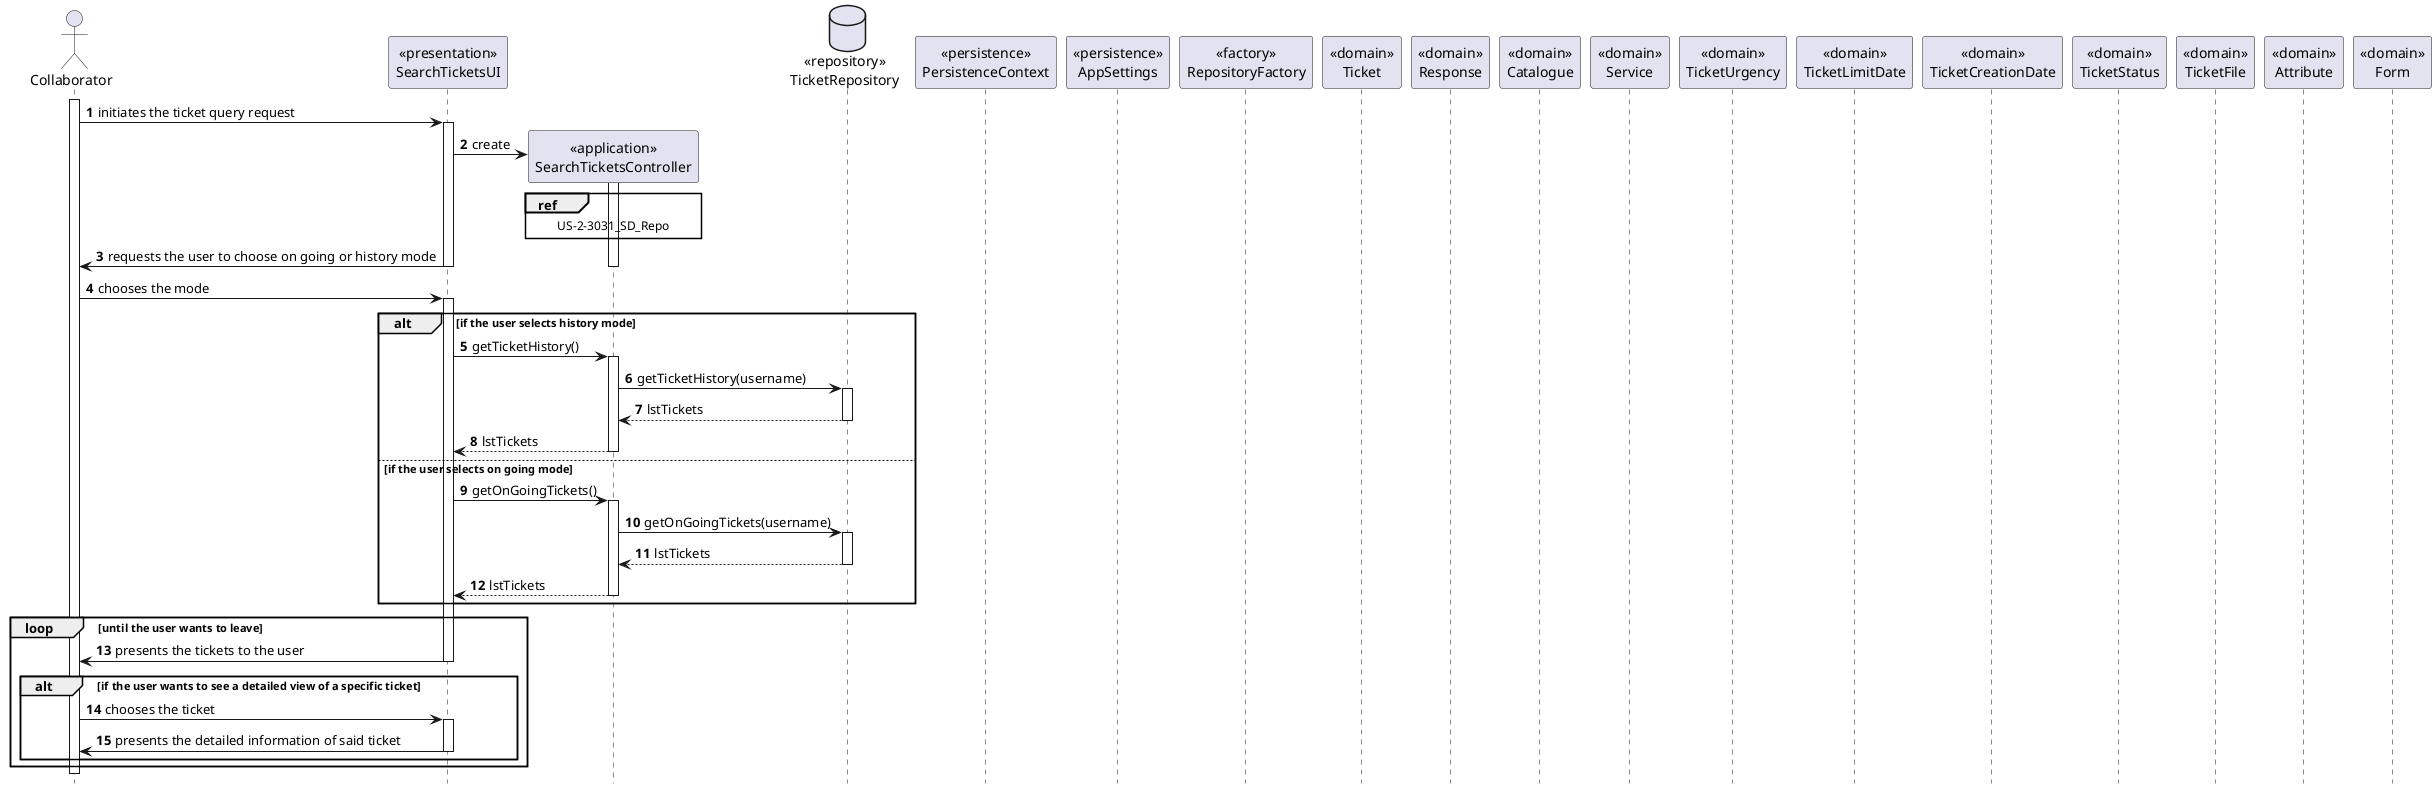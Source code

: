 @startuml
autonumber
hide footbox

actor "Collaborator" as COLLAB

participant "<<presentation>>\nSearchTicketsUI" as UI
participant "<<application>>\nSearchTicketsController" as CTRL
database "<<repository>>\nTicketRepository" as TR
participant "<<persistence>>\nPersistenceContext" as PC
participant "<<persistence>>\nAppSettings" as AS
participant "<<factory>>\nRepositoryFactory" as RF
participant "<<domain>>\nTicket" as T
participant "<<domain>>\nResponse" as RS
participant "<<domain>>\nCatalogue" as C
participant "<<domain>>\nService" as S
participant "<<domain>>\nTicketUrgency" as TU
participant "<<domain>>\nTicketLimitDate" as TD
participant "<<domain>>\nTicketCreationDate" as TC
participant "<<domain>>\nTicketStatus" as TS
participant "<<domain>>\nTicketFile" as TF
participant "<<domain>>\nAttribute" as A
participant "<<domain>>\nForm" as F

activate COLLAB

COLLAB -> UI : initiates the ticket query request
activate UI

UI -> CTRL** : create
activate CTRL

ref over CTRL
  US-2-3031_SD_Repo
end ref

UI -> COLLAB : requests the user to choose on going or history mode
deactivate UI
deactivate CTRL

COLLAB -> UI : chooses the mode
activate UI

alt if the user selects history mode
UI -> CTRL : getTicketHistory()
activate CTRL

CTRL -> TR : getTicketHistory(username)
activate TR
TR --> CTRL : lstTickets
deactivate TR

CTRL --> UI : lstTickets
deactivate CTRL

else if the user selects on going mode

UI -> CTRL : getOnGoingTickets()
activate CTRL

CTRL -> TR : getOnGoingTickets(username)
activate TR
TR --> CTRL : lstTickets
deactivate TR

CTRL --> UI : lstTickets
deactivate CTRL
end

loop until the user wants to leave

UI -> COLLAB : presents the tickets to the user
deactivate UI

alt if the user wants to see a detailed view of a specific ticket

COLLAB -> UI : chooses the ticket
activate UI



UI -> COLLAB : presents the detailed information of said ticket
deactivate UI

end

end

deactivate COLLAB

@enduml

